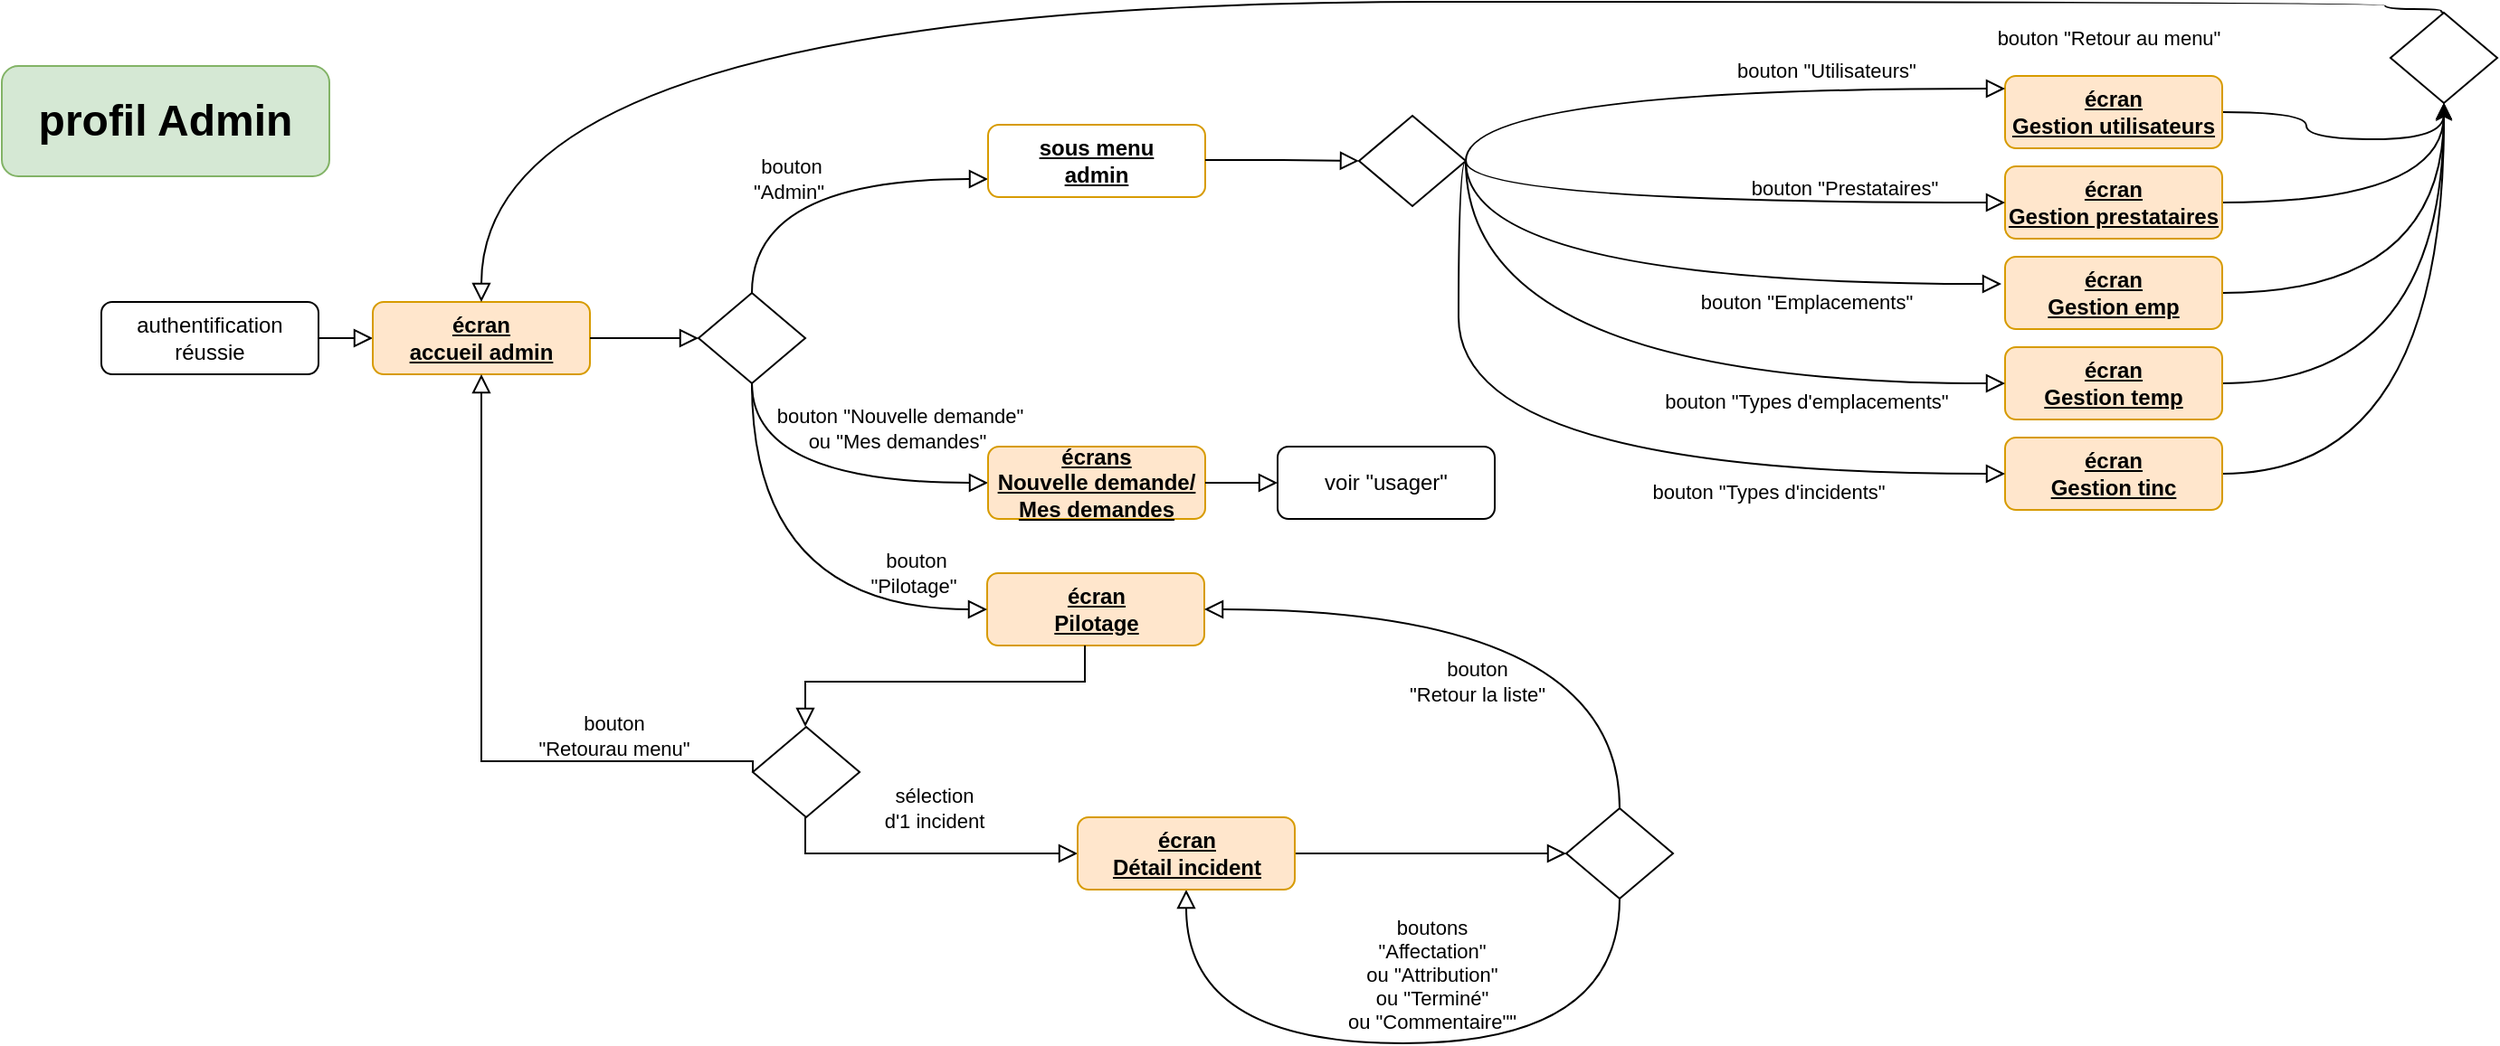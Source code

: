 <mxfile version="20.7.4" type="device"><diagram id="C5RBs43oDa-KdzZeNtuy" name="Page-1"><mxGraphModel dx="2128" dy="937" grid="0" gridSize="10" guides="1" tooltips="1" connect="1" arrows="1" fold="1" page="0" pageScale="1" pageWidth="827" pageHeight="1169" math="0" shadow="0"><root><mxCell id="WIyWlLk6GJQsqaUBKTNV-0"/><mxCell id="WIyWlLk6GJQsqaUBKTNV-1" parent="WIyWlLk6GJQsqaUBKTNV-0"/><mxCell id="u0JHEBoOs-T2QXEhc0Yh-5" style="edgeStyle=orthogonalEdgeStyle;curved=1;rounded=0;orthogonalLoop=1;jettySize=auto;html=1;entryX=0.5;entryY=1;entryDx=0;entryDy=0;" edge="1" parent="WIyWlLk6GJQsqaUBKTNV-1" source="wHWWd4oBxxGEsDB28wgn-13" target="XSv2vRxfYWQ-5kXtEl3n-27"><mxGeometry relative="1" as="geometry"/></mxCell><mxCell id="wHWWd4oBxxGEsDB28wgn-13" value="&lt;b&gt;&lt;u&gt;écran&lt;br&gt;Gestion utilisateurs&lt;br&gt;&lt;/u&gt;&lt;/b&gt;" style="rounded=1;whiteSpace=wrap;html=1;fontSize=12;glass=0;strokeWidth=1;shadow=0;fillColor=#ffe6cc;strokeColor=#d79b00;" parent="WIyWlLk6GJQsqaUBKTNV-1" vertex="1"><mxGeometry x="907" y="73" width="120" height="40" as="geometry"/></mxCell><mxCell id="wHWWd4oBxxGEsDB28wgn-15" value="bouton &quot;Utilisateurs&quot;" style="rounded=0;html=1;jettySize=auto;orthogonalLoop=1;fontSize=11;endArrow=block;endFill=0;endSize=8;strokeWidth=1;shadow=0;labelBackgroundColor=none;edgeStyle=orthogonalEdgeStyle;exitX=1;exitY=0.5;exitDx=0;exitDy=0;curved=1;" parent="WIyWlLk6GJQsqaUBKTNV-1" source="XSv2vRxfYWQ-5kXtEl3n-26" target="wHWWd4oBxxGEsDB28wgn-13" edge="1"><mxGeometry x="0.413" y="10" relative="1" as="geometry"><mxPoint x="885" y="268" as="sourcePoint"/><mxPoint x="945" y="308" as="targetPoint"/><mxPoint as="offset"/><Array as="points"><mxPoint x="609" y="80"/></Array></mxGeometry></mxCell><mxCell id="wHWWd4oBxxGEsDB28wgn-38" value="authentification&lt;br&gt;réussie" style="rounded=1;whiteSpace=wrap;html=1;fontSize=12;glass=0;strokeWidth=1;shadow=0;" parent="WIyWlLk6GJQsqaUBKTNV-1" vertex="1"><mxGeometry x="-145" y="198" width="120" height="40" as="geometry"/></mxCell><mxCell id="wHWWd4oBxxGEsDB28wgn-39" value="" style="rounded=0;html=1;jettySize=auto;orthogonalLoop=1;fontSize=11;endArrow=block;endFill=0;endSize=8;strokeWidth=1;shadow=0;labelBackgroundColor=none;edgeStyle=orthogonalEdgeStyle;exitX=1;exitY=0.5;exitDx=0;exitDy=0;entryX=0;entryY=0.5;entryDx=0;entryDy=0;" parent="WIyWlLk6GJQsqaUBKTNV-1" source="wHWWd4oBxxGEsDB28wgn-38" target="XSv2vRxfYWQ-5kXtEl3n-1" edge="1"><mxGeometry relative="1" as="geometry"><mxPoint x="135" y="228" as="sourcePoint"/><mxPoint x="5" y="218" as="targetPoint"/><Array as="points"/></mxGeometry></mxCell><mxCell id="u0JHEBoOs-T2QXEhc0Yh-4" style="edgeStyle=orthogonalEdgeStyle;curved=1;rounded=0;orthogonalLoop=1;jettySize=auto;html=1;entryX=0.5;entryY=1;entryDx=0;entryDy=0;" edge="1" parent="WIyWlLk6GJQsqaUBKTNV-1" source="WacxPHQUBbal0EynzybE-0" target="XSv2vRxfYWQ-5kXtEl3n-27"><mxGeometry relative="1" as="geometry"/></mxCell><mxCell id="WacxPHQUBbal0EynzybE-0" value="&lt;b&gt;&lt;u&gt;écran&lt;br&gt;Gestion prestataires&lt;br&gt;&lt;/u&gt;&lt;/b&gt;" style="rounded=1;whiteSpace=wrap;html=1;fontSize=12;glass=0;strokeWidth=1;shadow=0;fillColor=#ffe6cc;strokeColor=#d79b00;" parent="WIyWlLk6GJQsqaUBKTNV-1" vertex="1"><mxGeometry x="907" y="123" width="120" height="40" as="geometry"/></mxCell><mxCell id="WacxPHQUBbal0EynzybE-1" value="bouton &quot;Prestataires&quot;" style="rounded=0;html=1;jettySize=auto;orthogonalLoop=1;fontSize=11;endArrow=block;endFill=0;endSize=8;strokeWidth=1;shadow=0;labelBackgroundColor=none;edgeStyle=orthogonalEdgeStyle;exitX=1;exitY=0.5;exitDx=0;exitDy=0;curved=1;entryX=0;entryY=0.5;entryDx=0;entryDy=0;" parent="WIyWlLk6GJQsqaUBKTNV-1" source="XSv2vRxfYWQ-5kXtEl3n-26" target="WacxPHQUBbal0EynzybE-0" edge="1"><mxGeometry x="0.444" y="8" relative="1" as="geometry"><mxPoint x="855" y="228" as="sourcePoint"/><mxPoint x="863" y="151" as="targetPoint"/><Array as="points"><mxPoint x="609" y="143"/></Array><mxPoint as="offset"/></mxGeometry></mxCell><mxCell id="u0JHEBoOs-T2QXEhc0Yh-2" style="edgeStyle=orthogonalEdgeStyle;curved=1;rounded=0;orthogonalLoop=1;jettySize=auto;html=1;entryX=0.5;entryY=1;entryDx=0;entryDy=0;" edge="1" parent="WIyWlLk6GJQsqaUBKTNV-1" source="WacxPHQUBbal0EynzybE-3" target="XSv2vRxfYWQ-5kXtEl3n-27"><mxGeometry relative="1" as="geometry"/></mxCell><mxCell id="WacxPHQUBbal0EynzybE-3" value="&lt;b&gt;&lt;u&gt;écran&lt;br&gt;Gestion emp&lt;br&gt;&lt;/u&gt;&lt;/b&gt;" style="rounded=1;whiteSpace=wrap;html=1;fontSize=12;glass=0;strokeWidth=1;shadow=0;fillColor=#ffe6cc;strokeColor=#d79b00;" parent="WIyWlLk6GJQsqaUBKTNV-1" vertex="1"><mxGeometry x="907" y="173" width="120" height="40" as="geometry"/></mxCell><mxCell id="u0JHEBoOs-T2QXEhc0Yh-1" style="edgeStyle=orthogonalEdgeStyle;rounded=0;orthogonalLoop=1;jettySize=auto;html=1;entryX=0.5;entryY=1;entryDx=0;entryDy=0;curved=1;" edge="1" parent="WIyWlLk6GJQsqaUBKTNV-1" source="WacxPHQUBbal0EynzybE-4" target="XSv2vRxfYWQ-5kXtEl3n-27"><mxGeometry relative="1" as="geometry"/></mxCell><mxCell id="WacxPHQUBbal0EynzybE-4" value="&lt;b&gt;&lt;u&gt;écran&lt;br&gt;Gestion temp&lt;br&gt;&lt;/u&gt;&lt;/b&gt;" style="rounded=1;whiteSpace=wrap;html=1;fontSize=12;glass=0;strokeWidth=1;shadow=0;fillColor=#ffe6cc;strokeColor=#d79b00;" parent="WIyWlLk6GJQsqaUBKTNV-1" vertex="1"><mxGeometry x="907" y="223" width="120" height="40" as="geometry"/></mxCell><mxCell id="u0JHEBoOs-T2QXEhc0Yh-3" style="edgeStyle=orthogonalEdgeStyle;curved=1;rounded=0;orthogonalLoop=1;jettySize=auto;html=1;exitX=1;exitY=0.5;exitDx=0;exitDy=0;" edge="1" parent="WIyWlLk6GJQsqaUBKTNV-1" source="WacxPHQUBbal0EynzybE-5"><mxGeometry relative="1" as="geometry"><mxPoint x="1149.5" y="88.833" as="targetPoint"/></mxGeometry></mxCell><mxCell id="WacxPHQUBbal0EynzybE-5" value="&lt;b&gt;&lt;u&gt;écran&lt;br&gt;Gestion tinc&lt;br&gt;&lt;/u&gt;&lt;/b&gt;" style="rounded=1;whiteSpace=wrap;html=1;fontSize=12;glass=0;strokeWidth=1;shadow=0;fillColor=#ffe6cc;strokeColor=#d79b00;" parent="WIyWlLk6GJQsqaUBKTNV-1" vertex="1"><mxGeometry x="907" y="273" width="120" height="40" as="geometry"/></mxCell><mxCell id="1AEIZfNOUrxyhgqVMBDC-114" value="bouton &quot;Types d'emplacements&quot;" style="html=1;jettySize=auto;orthogonalLoop=1;fontSize=11;endArrow=block;endFill=0;endSize=8;strokeWidth=1;shadow=0;labelBackgroundColor=none;edgeStyle=orthogonalEdgeStyle;exitX=1;exitY=0.5;exitDx=0;exitDy=0;entryX=0;entryY=0.5;entryDx=0;entryDy=0;curved=1;" parent="WIyWlLk6GJQsqaUBKTNV-1" source="XSv2vRxfYWQ-5kXtEl3n-26" target="WacxPHQUBbal0EynzybE-4" edge="1"><mxGeometry x="0.475" y="-10" relative="1" as="geometry"><mxPoint x="855" y="277.5" as="sourcePoint"/><mxPoint x="932" y="277.5" as="targetPoint"/><Array as="points"><mxPoint x="609" y="243"/></Array><mxPoint as="offset"/></mxGeometry></mxCell><mxCell id="1AEIZfNOUrxyhgqVMBDC-115" value="bouton &quot;Types d'incidents&quot;" style="html=1;jettySize=auto;orthogonalLoop=1;fontSize=11;endArrow=block;endFill=0;endSize=8;strokeWidth=1;shadow=0;labelBackgroundColor=none;edgeStyle=orthogonalEdgeStyle;entryX=0;entryY=0.5;entryDx=0;entryDy=0;curved=1;exitX=1;exitY=0.5;exitDx=0;exitDy=0;" parent="WIyWlLk6GJQsqaUBKTNV-1" source="XSv2vRxfYWQ-5kXtEl3n-26" target="WacxPHQUBbal0EynzybE-5" edge="1"><mxGeometry x="0.452" y="-10" relative="1" as="geometry"><mxPoint x="605" y="68" as="sourcePoint"/><mxPoint x="932" y="327.5" as="targetPoint"/><Array as="points"><mxPoint x="605" y="120"/><mxPoint x="605" y="293"/></Array><mxPoint as="offset"/></mxGeometry></mxCell><mxCell id="1AEIZfNOUrxyhgqVMBDC-116" value="bouton &quot;Emplacements&quot;" style="rounded=0;html=1;jettySize=auto;orthogonalLoop=1;fontSize=11;endArrow=block;endFill=0;endSize=8;strokeWidth=1;shadow=0;labelBackgroundColor=none;edgeStyle=orthogonalEdgeStyle;exitX=1;exitY=0.5;exitDx=0;exitDy=0;curved=1;" parent="WIyWlLk6GJQsqaUBKTNV-1" source="XSv2vRxfYWQ-5kXtEl3n-26" edge="1"><mxGeometry x="0.405" y="-10" relative="1" as="geometry"><mxPoint x="855" y="377.5" as="sourcePoint"/><mxPoint x="905" y="188" as="targetPoint"/><Array as="points"><mxPoint x="609" y="188"/></Array><mxPoint as="offset"/></mxGeometry></mxCell><mxCell id="XSv2vRxfYWQ-5kXtEl3n-1" value="&lt;b&gt;&lt;u&gt;écran&lt;br&gt;accueil admin&lt;/u&gt;&lt;/b&gt;" style="rounded=1;whiteSpace=wrap;html=1;fontSize=12;glass=0;strokeWidth=1;shadow=0;fillColor=#ffe6cc;strokeColor=#d79b00;" parent="WIyWlLk6GJQsqaUBKTNV-1" vertex="1"><mxGeometry x="5" y="198" width="120" height="40" as="geometry"/></mxCell><mxCell id="XSv2vRxfYWQ-5kXtEl3n-2" value="bouton &quot;Nouvelle demande&quot;&lt;br&gt;ou&amp;nbsp;&quot;Mes demandes&quot;&amp;nbsp;" style="rounded=0;html=1;jettySize=auto;orthogonalLoop=1;fontSize=11;endArrow=block;endFill=0;endSize=8;strokeWidth=1;shadow=0;labelBackgroundColor=none;edgeStyle=orthogonalEdgeStyle;entryX=0;entryY=0.5;entryDx=0;entryDy=0;exitX=0.5;exitY=1;exitDx=0;exitDy=0;curved=1;" parent="WIyWlLk6GJQsqaUBKTNV-1" source="XSv2vRxfYWQ-5kXtEl3n-10" target="XSv2vRxfYWQ-5kXtEl3n-3" edge="1"><mxGeometry x="0.461" y="30" relative="1" as="geometry"><mxPoint x="215" y="278" as="sourcePoint"/><mxPoint x="335" y="278" as="targetPoint"/><mxPoint x="1" as="offset"/></mxGeometry></mxCell><mxCell id="XSv2vRxfYWQ-5kXtEl3n-3" value="&lt;b&gt;&lt;u&gt;écrans&lt;br&gt;Nouvelle demande/&lt;br&gt;Mes demandes&lt;br&gt;&lt;/u&gt;&lt;/b&gt;" style="rounded=1;whiteSpace=wrap;html=1;fontSize=12;glass=0;strokeWidth=1;shadow=0;fillColor=#ffe6cc;strokeColor=#d79b00;" parent="WIyWlLk6GJQsqaUBKTNV-1" vertex="1"><mxGeometry x="345" y="278" width="120" height="40" as="geometry"/></mxCell><mxCell id="XSv2vRxfYWQ-5kXtEl3n-4" value="voir &quot;usager&quot;" style="rounded=1;whiteSpace=wrap;html=1;fontSize=12;glass=0;strokeWidth=1;shadow=0;" parent="WIyWlLk6GJQsqaUBKTNV-1" vertex="1"><mxGeometry x="505" y="278" width="120" height="40" as="geometry"/></mxCell><mxCell id="XSv2vRxfYWQ-5kXtEl3n-5" value="" style="rounded=0;html=1;jettySize=auto;orthogonalLoop=1;fontSize=11;endArrow=block;endFill=0;endSize=8;strokeWidth=1;shadow=0;labelBackgroundColor=none;edgeStyle=orthogonalEdgeStyle;entryX=0;entryY=0.5;entryDx=0;entryDy=0;exitX=1;exitY=0.5;exitDx=0;exitDy=0;" parent="WIyWlLk6GJQsqaUBKTNV-1" source="XSv2vRxfYWQ-5kXtEl3n-3" target="XSv2vRxfYWQ-5kXtEl3n-4" edge="1"><mxGeometry relative="1" as="geometry"><mxPoint x="475" y="368" as="sourcePoint"/><mxPoint x="515" y="368" as="targetPoint"/><Array as="points"><mxPoint x="495" y="298"/><mxPoint x="495" y="298"/></Array></mxGeometry></mxCell><mxCell id="XSv2vRxfYWQ-5kXtEl3n-10" value="" style="rhombus;whiteSpace=wrap;html=1;shadow=0;fontFamily=Helvetica;fontSize=12;align=center;strokeWidth=1;spacing=6;spacingTop=-4;" parent="WIyWlLk6GJQsqaUBKTNV-1" vertex="1"><mxGeometry x="185" y="193" width="59" height="50" as="geometry"/></mxCell><mxCell id="XSv2vRxfYWQ-5kXtEl3n-11" value="" style="rounded=0;html=1;jettySize=auto;orthogonalLoop=1;fontSize=11;endArrow=block;endFill=0;endSize=8;strokeWidth=1;shadow=0;labelBackgroundColor=none;edgeStyle=orthogonalEdgeStyle;exitX=1;exitY=0.5;exitDx=0;exitDy=0;entryX=0;entryY=0.5;entryDx=0;entryDy=0;" parent="WIyWlLk6GJQsqaUBKTNV-1" source="XSv2vRxfYWQ-5kXtEl3n-1" target="XSv2vRxfYWQ-5kXtEl3n-10" edge="1"><mxGeometry relative="1" as="geometry"><mxPoint x="254" y="233" as="sourcePoint"/><mxPoint x="355" y="233" as="targetPoint"/><Array as="points"/></mxGeometry></mxCell><mxCell id="XSv2vRxfYWQ-5kXtEl3n-12" value="&lt;b&gt;&lt;u&gt;écran&lt;br&gt;Pilotage&lt;br&gt;&lt;/u&gt;&lt;/b&gt;" style="rounded=1;whiteSpace=wrap;html=1;fontSize=12;glass=0;strokeWidth=1;shadow=0;fillColor=#ffe6cc;strokeColor=#d79b00;" parent="WIyWlLk6GJQsqaUBKTNV-1" vertex="1"><mxGeometry x="344.5" y="348" width="120" height="40" as="geometry"/></mxCell><mxCell id="XSv2vRxfYWQ-5kXtEl3n-13" value="sélection&lt;br&gt;d'1 incident" style="rounded=0;html=1;jettySize=auto;orthogonalLoop=1;fontSize=11;endArrow=block;endFill=0;endSize=8;strokeWidth=1;shadow=0;labelBackgroundColor=none;edgeStyle=orthogonalEdgeStyle;exitX=0.5;exitY=1;exitDx=0;exitDy=0;entryX=0;entryY=0.5;entryDx=0;entryDy=0;" parent="WIyWlLk6GJQsqaUBKTNV-1" target="XSv2vRxfYWQ-5kXtEl3n-18" edge="1"><mxGeometry x="0.062" y="25" relative="1" as="geometry"><mxPoint x="244" y="483" as="sourcePoint"/><mxPoint x="474.5" y="508" as="targetPoint"/><Array as="points"><mxPoint x="244.5" y="503"/></Array><mxPoint as="offset"/></mxGeometry></mxCell><mxCell id="XSv2vRxfYWQ-5kXtEl3n-14" value="" style="rounded=0;html=1;jettySize=auto;orthogonalLoop=1;fontSize=11;endArrow=block;endFill=0;endSize=8;strokeWidth=1;shadow=0;labelBackgroundColor=none;edgeStyle=orthogonalEdgeStyle;exitX=1;exitY=0.5;exitDx=0;exitDy=0;entryX=0;entryY=0.5;entryDx=0;entryDy=0;" parent="WIyWlLk6GJQsqaUBKTNV-1" source="XSv2vRxfYWQ-5kXtEl3n-18" target="XSv2vRxfYWQ-5kXtEl3n-17" edge="1"><mxGeometry relative="1" as="geometry"><mxPoint x="404.5" y="608" as="sourcePoint"/><mxPoint x="404.5" y="748" as="targetPoint"/><Array as="points"><mxPoint x="644.5" y="503"/><mxPoint x="644.5" y="503"/></Array></mxGeometry></mxCell><mxCell id="XSv2vRxfYWQ-5kXtEl3n-15" value="boutons&lt;br&gt;&quot;Affectation&quot;&lt;br&gt;ou &quot;Attribution&quot;&lt;br&gt;ou &quot;Terminé&quot;&lt;br&gt;ou &quot;Commentaire&quot;&quot;" style="html=1;jettySize=auto;orthogonalLoop=1;fontSize=11;endArrow=block;endFill=0;endSize=8;strokeWidth=1;shadow=0;labelBackgroundColor=none;edgeStyle=orthogonalEdgeStyle;exitX=0.5;exitY=1;exitDx=0;exitDy=0;entryX=0.5;entryY=1;entryDx=0;entryDy=0;rounded=0;curved=1;" parent="WIyWlLk6GJQsqaUBKTNV-1" source="XSv2vRxfYWQ-5kXtEl3n-17" target="XSv2vRxfYWQ-5kXtEl3n-18" edge="1"><mxGeometry x="-0.09" y="-38" relative="1" as="geometry"><mxPoint x="442.5" y="668" as="sourcePoint"/><mxPoint x="844.5" y="663" as="targetPoint"/><Array as="points"><mxPoint x="694.5" y="608"/><mxPoint x="454.5" y="608"/></Array><mxPoint as="offset"/></mxGeometry></mxCell><mxCell id="XSv2vRxfYWQ-5kXtEl3n-16" value="" style="rounded=0;html=1;jettySize=auto;orthogonalLoop=1;fontSize=11;endArrow=block;endFill=0;endSize=8;strokeWidth=1;shadow=0;labelBackgroundColor=none;edgeStyle=orthogonalEdgeStyle;entryX=0.5;entryY=0;entryDx=0;entryDy=0;" parent="WIyWlLk6GJQsqaUBKTNV-1" edge="1"><mxGeometry relative="1" as="geometry"><mxPoint x="244" y="433" as="targetPoint"/><Array as="points"><mxPoint x="398.5" y="408"/></Array><mxPoint x="398.5" y="388" as="sourcePoint"/></mxGeometry></mxCell><mxCell id="XSv2vRxfYWQ-5kXtEl3n-17" value="" style="rhombus;whiteSpace=wrap;html=1;shadow=0;fontFamily=Helvetica;fontSize=12;align=center;strokeWidth=1;spacing=6;spacingTop=-4;" parent="WIyWlLk6GJQsqaUBKTNV-1" vertex="1"><mxGeometry x="664.5" y="478" width="59" height="50" as="geometry"/></mxCell><mxCell id="XSv2vRxfYWQ-5kXtEl3n-18" value="&lt;b&gt;&lt;u&gt;écran&lt;br&gt;Détail incident&lt;br&gt;&lt;/u&gt;&lt;/b&gt;" style="rounded=1;whiteSpace=wrap;html=1;fontSize=12;glass=0;strokeWidth=1;shadow=0;fillColor=#ffe6cc;strokeColor=#d79b00;" parent="WIyWlLk6GJQsqaUBKTNV-1" vertex="1"><mxGeometry x="394.5" y="483" width="120" height="40" as="geometry"/></mxCell><mxCell id="XSv2vRxfYWQ-5kXtEl3n-19" value="bouton&lt;br&gt;&quot;Retour la liste&quot;" style="html=1;jettySize=auto;orthogonalLoop=1;fontSize=11;endArrow=block;endFill=0;endSize=8;strokeWidth=1;shadow=0;labelBackgroundColor=none;rounded=0;exitX=0.5;exitY=0;exitDx=0;exitDy=0;entryX=1;entryY=0.5;entryDx=0;entryDy=0;edgeStyle=orthogonalEdgeStyle;curved=1;" parent="WIyWlLk6GJQsqaUBKTNV-1" source="XSv2vRxfYWQ-5kXtEl3n-17" target="XSv2vRxfYWQ-5kXtEl3n-12" edge="1"><mxGeometry x="0.116" y="40" relative="1" as="geometry"><mxPoint x="634.5" y="343" as="sourcePoint"/><mxPoint x="884.5" y="758" as="targetPoint"/><mxPoint as="offset"/></mxGeometry></mxCell><mxCell id="XSv2vRxfYWQ-5kXtEl3n-20" value="" style="rhombus;whiteSpace=wrap;html=1;shadow=0;fontFamily=Helvetica;fontSize=12;align=center;strokeWidth=1;spacing=6;spacingTop=-4;" parent="WIyWlLk6GJQsqaUBKTNV-1" vertex="1"><mxGeometry x="215" y="433" width="59" height="50" as="geometry"/></mxCell><mxCell id="XSv2vRxfYWQ-5kXtEl3n-21" value="bouton&lt;br&gt;&quot;Retourau menu&quot;" style="rounded=0;html=1;jettySize=auto;orthogonalLoop=1;fontSize=11;endArrow=block;endFill=0;endSize=8;strokeWidth=1;shadow=0;labelBackgroundColor=none;edgeStyle=orthogonalEdgeStyle;exitX=0;exitY=0.5;exitDx=0;exitDy=0;entryX=0.5;entryY=1;entryDx=0;entryDy=0;" parent="WIyWlLk6GJQsqaUBKTNV-1" target="XSv2vRxfYWQ-5kXtEl3n-1" edge="1"><mxGeometry x="-0.551" y="-14" relative="1" as="geometry"><mxPoint x="215" y="458" as="sourcePoint"/><mxPoint x="25" y="388" as="targetPoint"/><Array as="points"><mxPoint x="215" y="452"/><mxPoint x="65" y="452"/></Array><mxPoint as="offset"/></mxGeometry></mxCell><mxCell id="XSv2vRxfYWQ-5kXtEl3n-22" value="bouton&lt;br&gt;&quot;Pilotage&quot;&amp;nbsp;" style="rounded=0;html=1;jettySize=auto;orthogonalLoop=1;fontSize=11;endArrow=block;endFill=0;endSize=8;strokeWidth=1;shadow=0;labelBackgroundColor=none;edgeStyle=orthogonalEdgeStyle;entryX=0;entryY=0.5;entryDx=0;entryDy=0;exitX=0.5;exitY=1;exitDx=0;exitDy=0;curved=1;" parent="WIyWlLk6GJQsqaUBKTNV-1" source="XSv2vRxfYWQ-5kXtEl3n-10" target="XSv2vRxfYWQ-5kXtEl3n-12" edge="1"><mxGeometry x="0.69" y="20" relative="1" as="geometry"><mxPoint x="224.5" y="253" as="sourcePoint"/><mxPoint x="355" y="308" as="targetPoint"/><mxPoint as="offset"/></mxGeometry></mxCell><mxCell id="XSv2vRxfYWQ-5kXtEl3n-23" value="bouton&lt;br&gt;&quot;Admin&quot;&amp;nbsp;" style="rounded=0;html=1;jettySize=auto;orthogonalLoop=1;fontSize=11;endArrow=block;endFill=0;endSize=8;strokeWidth=1;shadow=0;labelBackgroundColor=none;edgeStyle=orthogonalEdgeStyle;exitX=0.5;exitY=0;exitDx=0;exitDy=0;curved=1;entryX=0;entryY=0.75;entryDx=0;entryDy=0;" parent="WIyWlLk6GJQsqaUBKTNV-1" source="XSv2vRxfYWQ-5kXtEl3n-10" target="XSv2vRxfYWQ-5kXtEl3n-24" edge="1"><mxGeometry x="-0.127" relative="1" as="geometry"><mxPoint x="224.5" y="253" as="sourcePoint"/><mxPoint x="355" y="68" as="targetPoint"/><mxPoint as="offset"/><Array as="points"><mxPoint x="215" y="130"/></Array></mxGeometry></mxCell><mxCell id="XSv2vRxfYWQ-5kXtEl3n-24" value="&lt;b&gt;&lt;u&gt;sous menu&lt;br&gt;admin&lt;br&gt;&lt;/u&gt;&lt;/b&gt;" style="rounded=1;whiteSpace=wrap;html=1;fontSize=12;glass=0;strokeWidth=1;shadow=0;fillColor=none;strokeColor=#d79b00;" parent="WIyWlLk6GJQsqaUBKTNV-1" vertex="1"><mxGeometry x="345" y="100" width="120" height="40" as="geometry"/></mxCell><mxCell id="XSv2vRxfYWQ-5kXtEl3n-25" value="" style="rounded=0;html=1;jettySize=auto;orthogonalLoop=1;fontSize=11;endArrow=block;endFill=0;endSize=8;strokeWidth=1;shadow=0;labelBackgroundColor=none;edgeStyle=orthogonalEdgeStyle;exitX=1;exitY=0.488;exitDx=0;exitDy=0;entryX=0;entryY=0.5;entryDx=0;entryDy=0;exitPerimeter=0;" parent="WIyWlLk6GJQsqaUBKTNV-1" source="XSv2vRxfYWQ-5kXtEl3n-24" target="XSv2vRxfYWQ-5kXtEl3n-26" edge="1"><mxGeometry relative="1" as="geometry"><mxPoint x="480" y="67.5" as="sourcePoint"/><mxPoint x="540" y="67.5" as="targetPoint"/><Array as="points"/></mxGeometry></mxCell><mxCell id="XSv2vRxfYWQ-5kXtEl3n-26" value="" style="rhombus;whiteSpace=wrap;html=1;shadow=0;fontFamily=Helvetica;fontSize=12;align=center;strokeWidth=1;spacing=6;spacingTop=-4;" parent="WIyWlLk6GJQsqaUBKTNV-1" vertex="1"><mxGeometry x="550" y="95" width="59" height="50" as="geometry"/></mxCell><mxCell id="XSv2vRxfYWQ-5kXtEl3n-33" value="bouton &quot;Retour au menu&quot;" style="rounded=0;html=1;jettySize=auto;orthogonalLoop=1;fontSize=11;endArrow=block;endFill=0;endSize=8;strokeWidth=1;shadow=0;labelBackgroundColor=none;edgeStyle=orthogonalEdgeStyle;curved=1;entryX=0.5;entryY=0;entryDx=0;entryDy=0;exitX=0.5;exitY=0;exitDx=0;exitDy=0;" parent="WIyWlLk6GJQsqaUBKTNV-1" source="XSv2vRxfYWQ-5kXtEl3n-27" target="XSv2vRxfYWQ-5kXtEl3n-1" edge="1"><mxGeometry x="-0.694" y="20" relative="1" as="geometry"><mxPoint x="1148" y="90" as="sourcePoint"/><mxPoint x="335" y="38" as="targetPoint"/><Array as="points"><mxPoint x="1148" y="38"/><mxPoint x="1148" y="36"/><mxPoint x="1117" y="36"/><mxPoint x="1117" y="32"/><mxPoint x="65" y="32"/></Array><mxPoint as="offset"/></mxGeometry></mxCell><mxCell id="dbk7s2f3R9i1K-7i_5kC-0" value="&lt;b&gt;&lt;font style=&quot;font-size: 24px;&quot;&gt;profil Admin&lt;/font&gt;&lt;/b&gt;" style="rounded=1;whiteSpace=wrap;html=1;fontSize=12;glass=0;strokeWidth=1;shadow=0;fillColor=#d5e8d4;strokeColor=#82b366;" parent="WIyWlLk6GJQsqaUBKTNV-1" vertex="1"><mxGeometry x="-200" y="67.5" width="181" height="61" as="geometry"/></mxCell><mxCell id="XSv2vRxfYWQ-5kXtEl3n-27" value="" style="rhombus;whiteSpace=wrap;html=1;shadow=0;fontFamily=Helvetica;fontSize=12;align=center;strokeWidth=1;spacing=6;spacingTop=-4;" parent="WIyWlLk6GJQsqaUBKTNV-1" vertex="1"><mxGeometry x="1120" y="38" width="59" height="50" as="geometry"/></mxCell></root></mxGraphModel></diagram></mxfile>